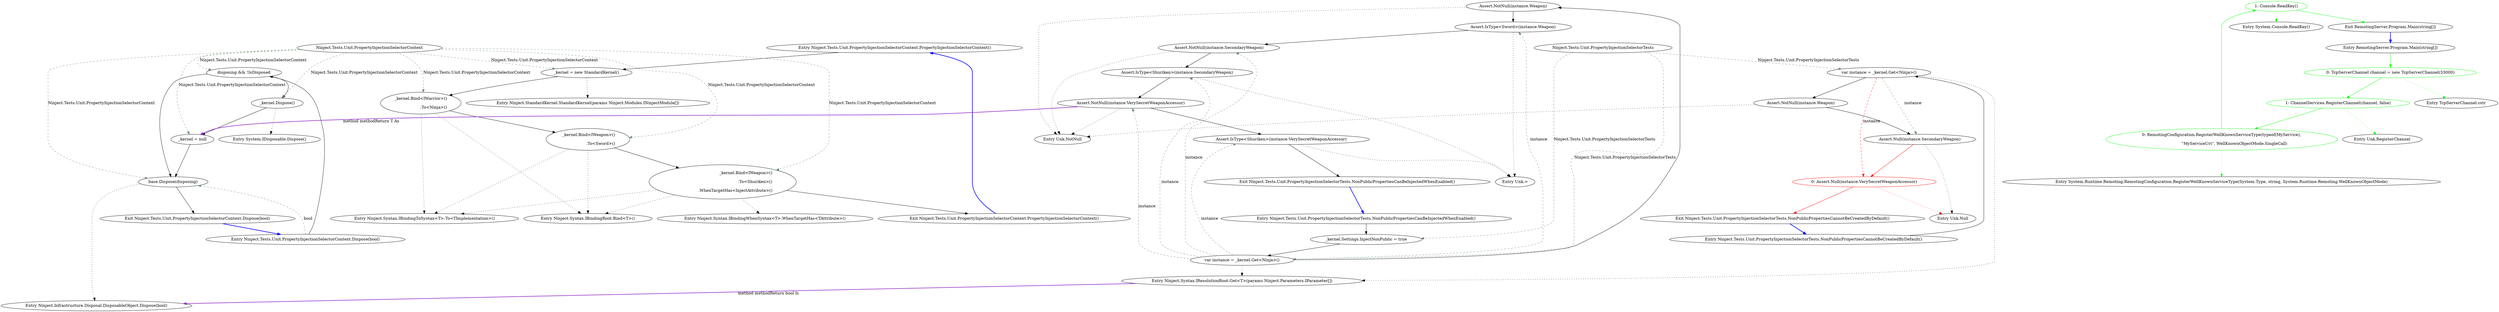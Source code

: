 digraph  {
m1_0 [cluster="Ninject.Tests.Unit.PropertyInjectionSelectorContext.PropertyInjectionSelectorContext()", file="InstanceReference.cs", label="Entry Ninject.Tests.Unit.PropertyInjectionSelectorContext.PropertyInjectionSelectorContext()", span="10-10"];
m1_1 [cluster="Ninject.Tests.Unit.PropertyInjectionSelectorContext.PropertyInjectionSelectorContext()", file="InstanceReference.cs", label="_kernel = new StandardKernel()", span="12-12"];
m1_2 [cluster="Ninject.Tests.Unit.PropertyInjectionSelectorContext.PropertyInjectionSelectorContext()", file="InstanceReference.cs", label="_kernel.Bind<IWarrior>()\r\n                    .To<Ninja>()", span="13-14"];
m1_3 [cluster="Ninject.Tests.Unit.PropertyInjectionSelectorContext.PropertyInjectionSelectorContext()", file="InstanceReference.cs", label="_kernel.Bind<IWeapon>()\r\n                    .To<Sword>()", span="15-16"];
m1_4 [cluster="Ninject.Tests.Unit.PropertyInjectionSelectorContext.PropertyInjectionSelectorContext()", file="InstanceReference.cs", label="_kernel.Bind<IWeapon>()\r\n                    .To<Shuriken>()\r\n                    .WhenTargetHas<InjectAttribute>()", span="17-19"];
m1_5 [cluster="Ninject.Tests.Unit.PropertyInjectionSelectorContext.PropertyInjectionSelectorContext()", file="InstanceReference.cs", label="Exit Ninject.Tests.Unit.PropertyInjectionSelectorContext.PropertyInjectionSelectorContext()", span="10-10"];
m1_29 [cluster="Unk.NotNull", file="InstanceReference.cs", label="Entry Unk.NotNull", span=""];
m1_7 [cluster="Ninject.Syntax.IBindingRoot.Bind<T>()", file="InstanceReference.cs", label="Entry Ninject.Syntax.IBindingRoot.Bind<T>()", span="26-26"];
m1_30 [cluster="Unk.>", file="InstanceReference.cs", label="Entry Unk.>", span=""];
m1_17 [cluster="Ninject.Infrastructure.Disposal.DisposableObject.Dispose(bool)", file="InstanceReference.cs", label="Entry Ninject.Infrastructure.Disposal.DisposableObject.Dispose(bool)", span="37-37"];
m1_10 [cluster="Ninject.Tests.Unit.PropertyInjectionSelectorContext.Dispose(bool)", file="InstanceReference.cs", label="Entry Ninject.Tests.Unit.PropertyInjectionSelectorContext.Dispose(bool)", span="22-22"];
m1_11 [cluster="Ninject.Tests.Unit.PropertyInjectionSelectorContext.Dispose(bool)", file="InstanceReference.cs", label="disposing && !IsDisposed", span="24-24"];
m1_14 [cluster="Ninject.Tests.Unit.PropertyInjectionSelectorContext.Dispose(bool)", file="InstanceReference.cs", label="base.Dispose(disposing)", span="29-29"];
m1_12 [cluster="Ninject.Tests.Unit.PropertyInjectionSelectorContext.Dispose(bool)", file="InstanceReference.cs", label="_kernel.Dispose()", span="26-26"];
m1_13 [cluster="Ninject.Tests.Unit.PropertyInjectionSelectorContext.Dispose(bool)", file="InstanceReference.cs", label="_kernel = null", span="27-27"];
m1_15 [cluster="Ninject.Tests.Unit.PropertyInjectionSelectorContext.Dispose(bool)", file="InstanceReference.cs", label="Exit Ninject.Tests.Unit.PropertyInjectionSelectorContext.Dispose(bool)", span="22-22"];
m1_37 [cluster="Unk.Null", file="InstanceReference.cs", label="Entry Unk.Null", span=""];
m1_6 [cluster="Ninject.StandardKernel.StandardKernel(params Ninject.Modules.INinjectModule[])", file="InstanceReference.cs", label="Entry Ninject.StandardKernel.StandardKernel(params Ninject.Modules.INinjectModule[])", span="36-36"];
m1_9 [cluster="Ninject.Syntax.IBindingWhenSyntax<T>.WhenTargetHas<TAttribute>()", file="InstanceReference.cs", label="Entry Ninject.Syntax.IBindingWhenSyntax<T>.WhenTargetHas<TAttribute>()", span="124-124"];
m1_28 [cluster="Ninject.Syntax.IResolutionRoot.Get<T>(params Ninject.Parameters.IParameter[])", file="InstanceReference.cs", label="Entry Ninject.Syntax.IResolutionRoot.Get<T>(params Ninject.Parameters.IParameter[])", span="34-34"];
m1_31 [cluster="Ninject.Tests.Unit.PropertyInjectionSelectorTests.NonPublicPropertiesCannotBeCreatedByDefault()", file="InstanceReference.cs", label="Entry Ninject.Tests.Unit.PropertyInjectionSelectorTests.NonPublicPropertiesCannotBeCreatedByDefault()", span="54-54"];
m1_32 [cluster="Ninject.Tests.Unit.PropertyInjectionSelectorTests.NonPublicPropertiesCannotBeCreatedByDefault()", file="InstanceReference.cs", label="var instance = _kernel.Get<Ninja>()", span="56-56"];
m1_33 [cluster="Ninject.Tests.Unit.PropertyInjectionSelectorTests.NonPublicPropertiesCannotBeCreatedByDefault()", file="InstanceReference.cs", label="Assert.NotNull(instance.Weapon)", span="58-58"];
m1_34 [cluster="Ninject.Tests.Unit.PropertyInjectionSelectorTests.NonPublicPropertiesCannotBeCreatedByDefault()", file="InstanceReference.cs", label="Assert.Null(instance.SecondaryWeapon)", span="59-59"];
m1_35 [cluster="Ninject.Tests.Unit.PropertyInjectionSelectorTests.NonPublicPropertiesCannotBeCreatedByDefault()", color=red, community=0, file="InstanceReference.cs", label="0: Assert.Null(instance.VerySecretWeaponAccessor)", span="60-60"];
m1_36 [cluster="Ninject.Tests.Unit.PropertyInjectionSelectorTests.NonPublicPropertiesCannotBeCreatedByDefault()", file="InstanceReference.cs", label="Exit Ninject.Tests.Unit.PropertyInjectionSelectorTests.NonPublicPropertiesCannotBeCreatedByDefault()", span="54-54"];
m1_16 [cluster="System.IDisposable.Dispose()", file="InstanceReference.cs", label="Entry System.IDisposable.Dispose()", span="0-0"];
m1_8 [cluster="Ninject.Syntax.IBindingToSyntax<T>.To<TImplementation>()", file="InstanceReference.cs", label="Entry Ninject.Syntax.IBindingToSyntax<T>.To<TImplementation>()", span="40-40"];
m1_18 [cluster="Ninject.Tests.Unit.PropertyInjectionSelectorTests.NonPublicPropertiesCanBeInjectedWhenEnabled()", file="InstanceReference.cs", label="Entry Ninject.Tests.Unit.PropertyInjectionSelectorTests.NonPublicPropertiesCanBeInjectedWhenEnabled()", span="37-37"];
m1_19 [cluster="Ninject.Tests.Unit.PropertyInjectionSelectorTests.NonPublicPropertiesCanBeInjectedWhenEnabled()", file="InstanceReference.cs", label="_kernel.Settings.InjectNonPublic = true", span="39-39"];
m1_20 [cluster="Ninject.Tests.Unit.PropertyInjectionSelectorTests.NonPublicPropertiesCanBeInjectedWhenEnabled()", file="InstanceReference.cs", label="var instance = _kernel.Get<Ninja>()", span="40-40"];
m1_21 [cluster="Ninject.Tests.Unit.PropertyInjectionSelectorTests.NonPublicPropertiesCanBeInjectedWhenEnabled()", file="InstanceReference.cs", label="Assert.NotNull(instance.Weapon)", span="42-42"];
m1_22 [cluster="Ninject.Tests.Unit.PropertyInjectionSelectorTests.NonPublicPropertiesCanBeInjectedWhenEnabled()", file="InstanceReference.cs", label="Assert.IsType<Sword>(instance.Weapon)", span="43-43"];
m1_23 [cluster="Ninject.Tests.Unit.PropertyInjectionSelectorTests.NonPublicPropertiesCanBeInjectedWhenEnabled()", file="InstanceReference.cs", label="Assert.NotNull(instance.SecondaryWeapon)", span="45-45"];
m1_24 [cluster="Ninject.Tests.Unit.PropertyInjectionSelectorTests.NonPublicPropertiesCanBeInjectedWhenEnabled()", file="InstanceReference.cs", label="Assert.IsType<Shuriken>(instance.SecondaryWeapon)", span="46-46"];
m1_25 [cluster="Ninject.Tests.Unit.PropertyInjectionSelectorTests.NonPublicPropertiesCanBeInjectedWhenEnabled()", file="InstanceReference.cs", label="Assert.NotNull(instance.VerySecretWeaponAccessor)", span="48-48"];
m1_26 [cluster="Ninject.Tests.Unit.PropertyInjectionSelectorTests.NonPublicPropertiesCanBeInjectedWhenEnabled()", file="InstanceReference.cs", label="Assert.IsType<Shuriken>(instance.VerySecretWeaponAccessor)", span="49-49"];
m1_27 [cluster="Ninject.Tests.Unit.PropertyInjectionSelectorTests.NonPublicPropertiesCanBeInjectedWhenEnabled()", file="InstanceReference.cs", label="Exit Ninject.Tests.Unit.PropertyInjectionSelectorTests.NonPublicPropertiesCanBeInjectedWhenEnabled()", span="37-37"];
m1_38 [file="InstanceReference.cs", label="Ninject.Tests.Unit.PropertyInjectionSelectorContext", span=""];
m1_39 [file="InstanceReference.cs", label="Ninject.Tests.Unit.PropertyInjectionSelectorTests", span=""];
m3_9 [cluster="System.Console.ReadKey()", file="Program.cs", label="Entry System.Console.ReadKey()", span="0-0"];
m3_0 [cluster="RemotingServer.Program.Main(string[])", file="Program.cs", label="Entry RemotingServer.Program.Main(string[])", span="13-13"];
m3_1 [cluster="RemotingServer.Program.Main(string[])", color=green, community=0, file="Program.cs", label="0: TcpServerChannel channel = new TcpServerChannel(33000)", span="15-15"];
m3_2 [cluster="RemotingServer.Program.Main(string[])", color=green, community=0, file="Program.cs", label="1: ChannelServices.RegisterChannel(channel, false)", span="16-16"];
m3_3 [cluster="RemotingServer.Program.Main(string[])", color=green, community=1, file="Program.cs", label="0: RemotingConfiguration.RegisterWellKnownServiceType(typeof(MyService),\r\n                    ''MyServiceUri'', WellKnownObjectMode.SingleCall)", span="17-18"];
m3_4 [cluster="RemotingServer.Program.Main(string[])", color=green, community=0, file="Program.cs", label="1: Console.ReadKey()", span="19-19"];
m3_5 [cluster="RemotingServer.Program.Main(string[])", file="Program.cs", label="Exit RemotingServer.Program.Main(string[])", span="13-13"];
m3_7 [cluster="Unk.RegisterChannel", file="Program.cs", label="Entry Unk.RegisterChannel", span=""];
m3_6 [cluster="TcpServerChannel.cstr", file="Program.cs", label="Entry TcpServerChannel.cstr", span=""];
m3_8 [cluster="System.Runtime.Remoting.RemotingConfiguration.RegisterWellKnownServiceType(System.Type, string, System.Runtime.Remoting.WellKnownObjectMode)", file="Program.cs", label="Entry System.Runtime.Remoting.RemotingConfiguration.RegisterWellKnownServiceType(System.Type, string, System.Runtime.Remoting.WellKnownObjectMode)", span="0-0"];
m1_0 -> m1_1  [key=0, style=solid];
m1_1 -> m1_2  [key=0, style=solid];
m1_1 -> m1_6  [key=2, style=dotted];
m1_2 -> m1_3  [key=0, style=solid];
m1_2 -> m1_7  [key=2, style=dotted];
m1_2 -> m1_8  [key=2, style=dotted];
m1_3 -> m1_4  [key=0, style=solid];
m1_3 -> m1_7  [key=2, style=dotted];
m1_3 -> m1_8  [key=2, style=dotted];
m1_4 -> m1_5  [key=0, style=solid];
m1_4 -> m1_7  [key=2, style=dotted];
m1_4 -> m1_8  [key=2, style=dotted];
m1_4 -> m1_9  [key=2, style=dotted];
m1_5 -> m1_0  [color=blue, key=0, style=bold];
m1_10 -> m1_11  [key=0, style=solid];
m1_10 -> m1_14  [color=darkseagreen4, key=1, label=bool, style=dashed];
m1_11 -> m1_12  [key=0, style=solid];
m1_11 -> m1_14  [key=0, style=solid];
m1_14 -> m1_15  [key=0, style=solid];
m1_14 -> m1_17  [key=2, style=dotted];
m1_12 -> m1_13  [key=0, style=solid];
m1_12 -> m1_16  [key=2, style=dotted];
m1_13 -> m1_14  [key=0, style=solid];
m1_15 -> m1_10  [color=blue, key=0, style=bold];
m1_28 -> m1_17  [color=darkorchid, key=3, label="method methodReturn bool Is", style=bold];
m1_31 -> m1_32  [key=0, style=solid];
m1_32 -> m1_33  [key=0, style=solid];
m1_32 -> m1_28  [key=2, style=dotted];
m1_32 -> m1_34  [color=darkseagreen4, key=1, label=instance, style=dashed];
m1_32 -> m1_35  [color=red, key=1, label=instance, style=dashed];
m1_33 -> m1_34  [key=0, style=solid];
m1_33 -> m1_29  [key=2, style=dotted];
m1_34 -> m1_35  [color=red, key=0, style=solid];
m1_34 -> m1_37  [key=2, style=dotted];
m1_35 -> m1_36  [color=red, key=0, style=solid];
m1_35 -> m1_37  [color=red, key=2, style=dotted];
m1_36 -> m1_31  [color=blue, key=0, style=bold];
m1_18 -> m1_19  [key=0, style=solid];
m1_19 -> m1_20  [key=0, style=solid];
m1_20 -> m1_21  [key=0, style=solid];
m1_20 -> m1_28  [key=2, style=dotted];
m1_20 -> m1_22  [color=darkseagreen4, key=1, label=instance, style=dashed];
m1_20 -> m1_23  [color=darkseagreen4, key=1, label=instance, style=dashed];
m1_20 -> m1_24  [color=darkseagreen4, key=1, label=instance, style=dashed];
m1_20 -> m1_25  [color=darkseagreen4, key=1, label=instance, style=dashed];
m1_20 -> m1_26  [color=darkseagreen4, key=1, label=instance, style=dashed];
m1_21 -> m1_22  [key=0, style=solid];
m1_21 -> m1_29  [key=2, style=dotted];
m1_22 -> m1_23  [key=0, style=solid];
m1_22 -> m1_30  [key=2, style=dotted];
m1_23 -> m1_24  [key=0, style=solid];
m1_23 -> m1_29  [key=2, style=dotted];
m1_24 -> m1_25  [key=0, style=solid];
m1_24 -> m1_30  [key=2, style=dotted];
m1_25 -> m1_26  [key=0, style=solid];
m1_25 -> m1_29  [key=2, style=dotted];
m1_25 -> m1_13  [color=darkorchid, key=3, label="method methodReturn T As", style=bold];
m1_26 -> m1_27  [key=0, style=solid];
m1_26 -> m1_30  [key=2, style=dotted];
m1_27 -> m1_18  [color=blue, key=0, style=bold];
m1_38 -> m1_1  [color=darkseagreen4, key=1, label="Ninject.Tests.Unit.PropertyInjectionSelectorContext", style=dashed];
m1_38 -> m1_2  [color=darkseagreen4, key=1, label="Ninject.Tests.Unit.PropertyInjectionSelectorContext", style=dashed];
m1_38 -> m1_3  [color=darkseagreen4, key=1, label="Ninject.Tests.Unit.PropertyInjectionSelectorContext", style=dashed];
m1_38 -> m1_4  [color=darkseagreen4, key=1, label="Ninject.Tests.Unit.PropertyInjectionSelectorContext", style=dashed];
m1_38 -> m1_11  [color=darkseagreen4, key=1, label="Ninject.Tests.Unit.PropertyInjectionSelectorContext", style=dashed];
m1_38 -> m1_12  [color=darkseagreen4, key=1, label="Ninject.Tests.Unit.PropertyInjectionSelectorContext", style=dashed];
m1_38 -> m1_13  [color=darkseagreen4, key=1, label="Ninject.Tests.Unit.PropertyInjectionSelectorContext", style=dashed];
m1_38 -> m1_14  [color=darkseagreen4, key=1, label="Ninject.Tests.Unit.PropertyInjectionSelectorContext", style=dashed];
m1_39 -> m1_19  [color=darkseagreen4, key=1, label="Ninject.Tests.Unit.PropertyInjectionSelectorTests", style=dashed];
m1_39 -> m1_20  [color=darkseagreen4, key=1, label="Ninject.Tests.Unit.PropertyInjectionSelectorTests", style=dashed];
m1_39 -> m1_32  [color=darkseagreen4, key=1, label="Ninject.Tests.Unit.PropertyInjectionSelectorTests", style=dashed];
m3_0 -> m3_1  [color=green, key=0, style=solid];
m3_1 -> m3_2  [color=green, key=0, style=solid];
m3_1 -> m3_6  [color=green, key=2, style=dotted];
m3_2 -> m3_3  [color=green, key=0, style=solid];
m3_2 -> m3_7  [color=green, key=2, style=dotted];
m3_3 -> m3_4  [color=green, key=0, style=solid];
m3_3 -> m3_8  [color=green, key=2, style=dotted];
m3_4 -> m3_5  [color=green, key=0, style=solid];
m3_4 -> m3_9  [color=green, key=2, style=dotted];
m3_5 -> m3_0  [color=blue, key=0, style=bold];
}
